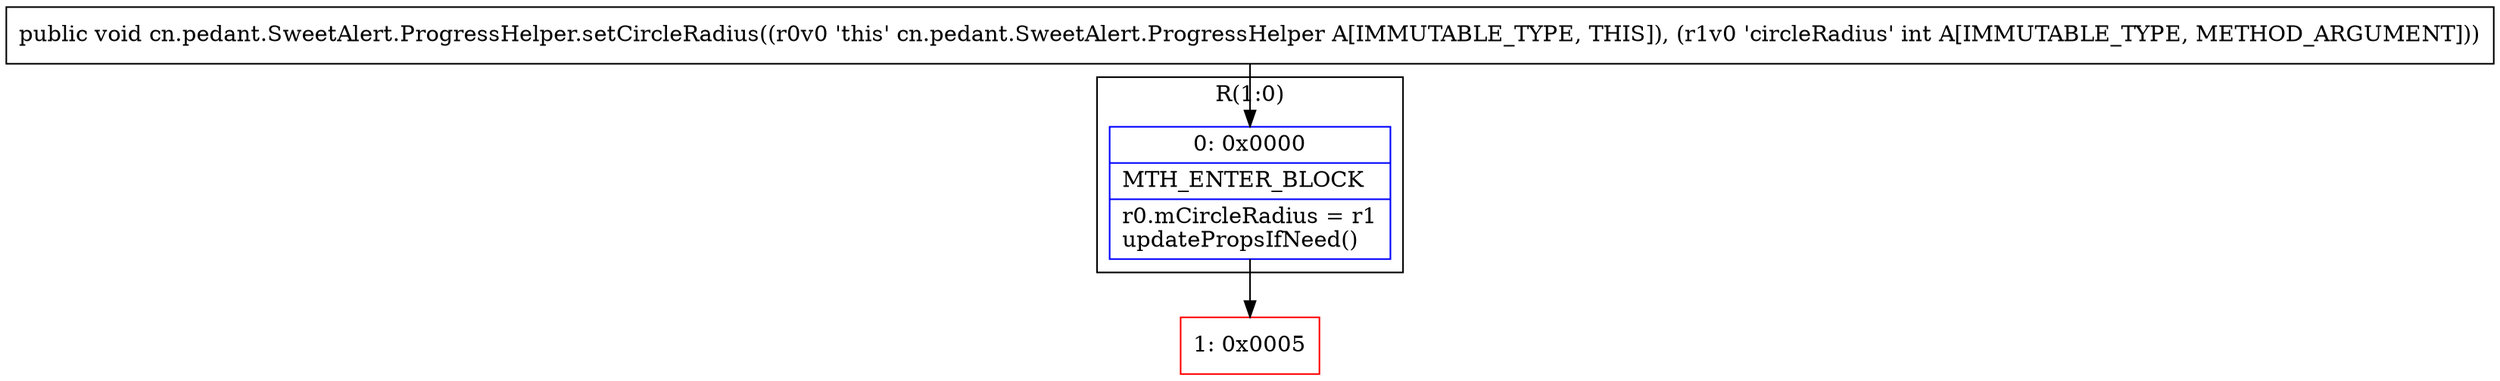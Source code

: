 digraph "CFG forcn.pedant.SweetAlert.ProgressHelper.setCircleRadius(I)V" {
subgraph cluster_Region_215067460 {
label = "R(1:0)";
node [shape=record,color=blue];
Node_0 [shape=record,label="{0\:\ 0x0000|MTH_ENTER_BLOCK\l|r0.mCircleRadius = r1\lupdatePropsIfNeed()\l}"];
}
Node_1 [shape=record,color=red,label="{1\:\ 0x0005}"];
MethodNode[shape=record,label="{public void cn.pedant.SweetAlert.ProgressHelper.setCircleRadius((r0v0 'this' cn.pedant.SweetAlert.ProgressHelper A[IMMUTABLE_TYPE, THIS]), (r1v0 'circleRadius' int A[IMMUTABLE_TYPE, METHOD_ARGUMENT])) }"];
MethodNode -> Node_0;
Node_0 -> Node_1;
}

